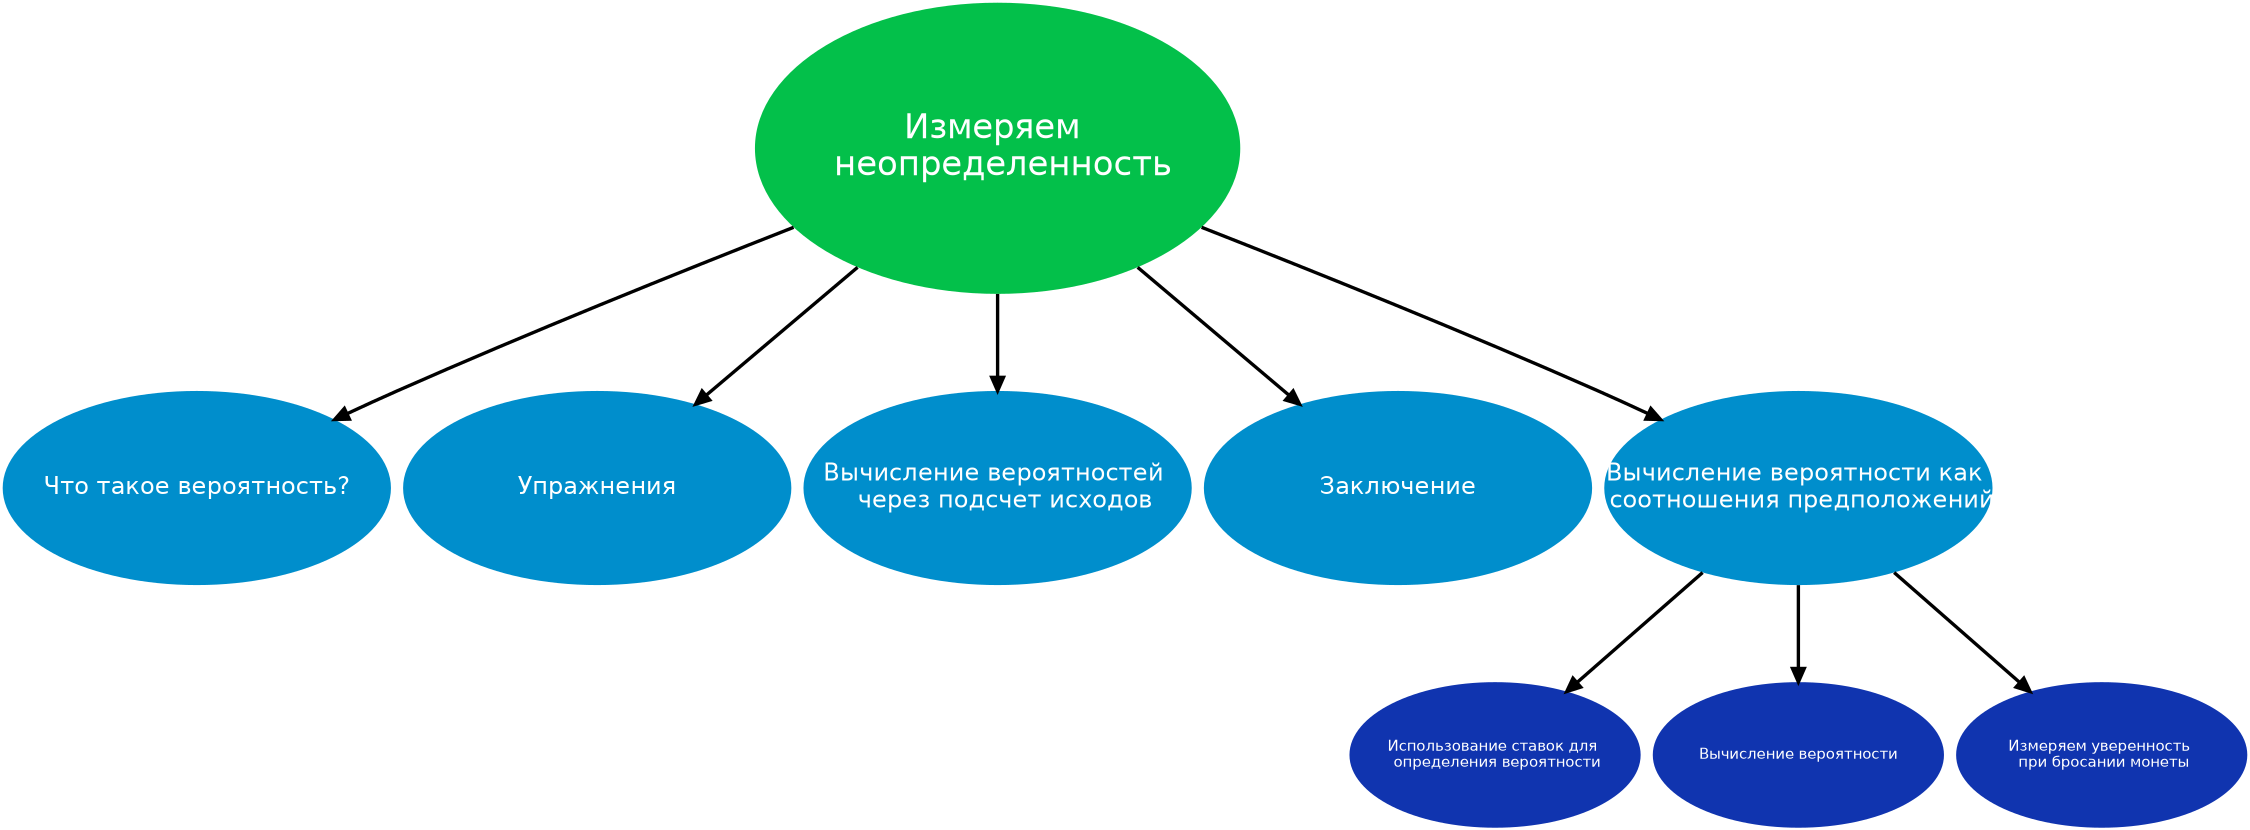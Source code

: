 digraph MindMap {
  dpi=300;
  size = "15";
  fontname="Helvetica";
  graph [ranksep=2];

  node [
    shape=ellipse
    style=filled
    fillcolor="#03C04A"
    fontname=Helvetica
    fontsize=50
    fontcolor="#FFFFFF"
    width=10
    height=6
    penwidth=0
    fixedsize=true
    ];
  edge [
    arrowhead=normal
    arrowsize=2
    penwidth=5
    ];

  root [ label ="Измеряем \n неопределенность" ];
  
  node [
    fontsize=36
    fillcolor="#008ECC"
    width=8
    height=4
    ];
  
   11 [ label="Что такое вероятность?" ];
   12 [ label="Упражнения" ];
   13 [ label="Вычисление вероятностей \n  через подсчет исходов" ];
   14 [ label="Заключение" ];
   15 [ label="Вычисление вероятности как \n соотношения предположений" ];
   
  root->{ 11 12 13 14 15 };
  
  node [
    fontsize=22
    fillcolor="#1034AF"
    width=6
    height=3
    ];
    
  21 [ label="Использование ставок для \n определения вероятности" ];
  22 [ label="Вычисление вероятности" ];
  23 [ label="Измеряем уверенность \n при бросании монеты" ];

  15-> { 21 22 23 };
  
}
